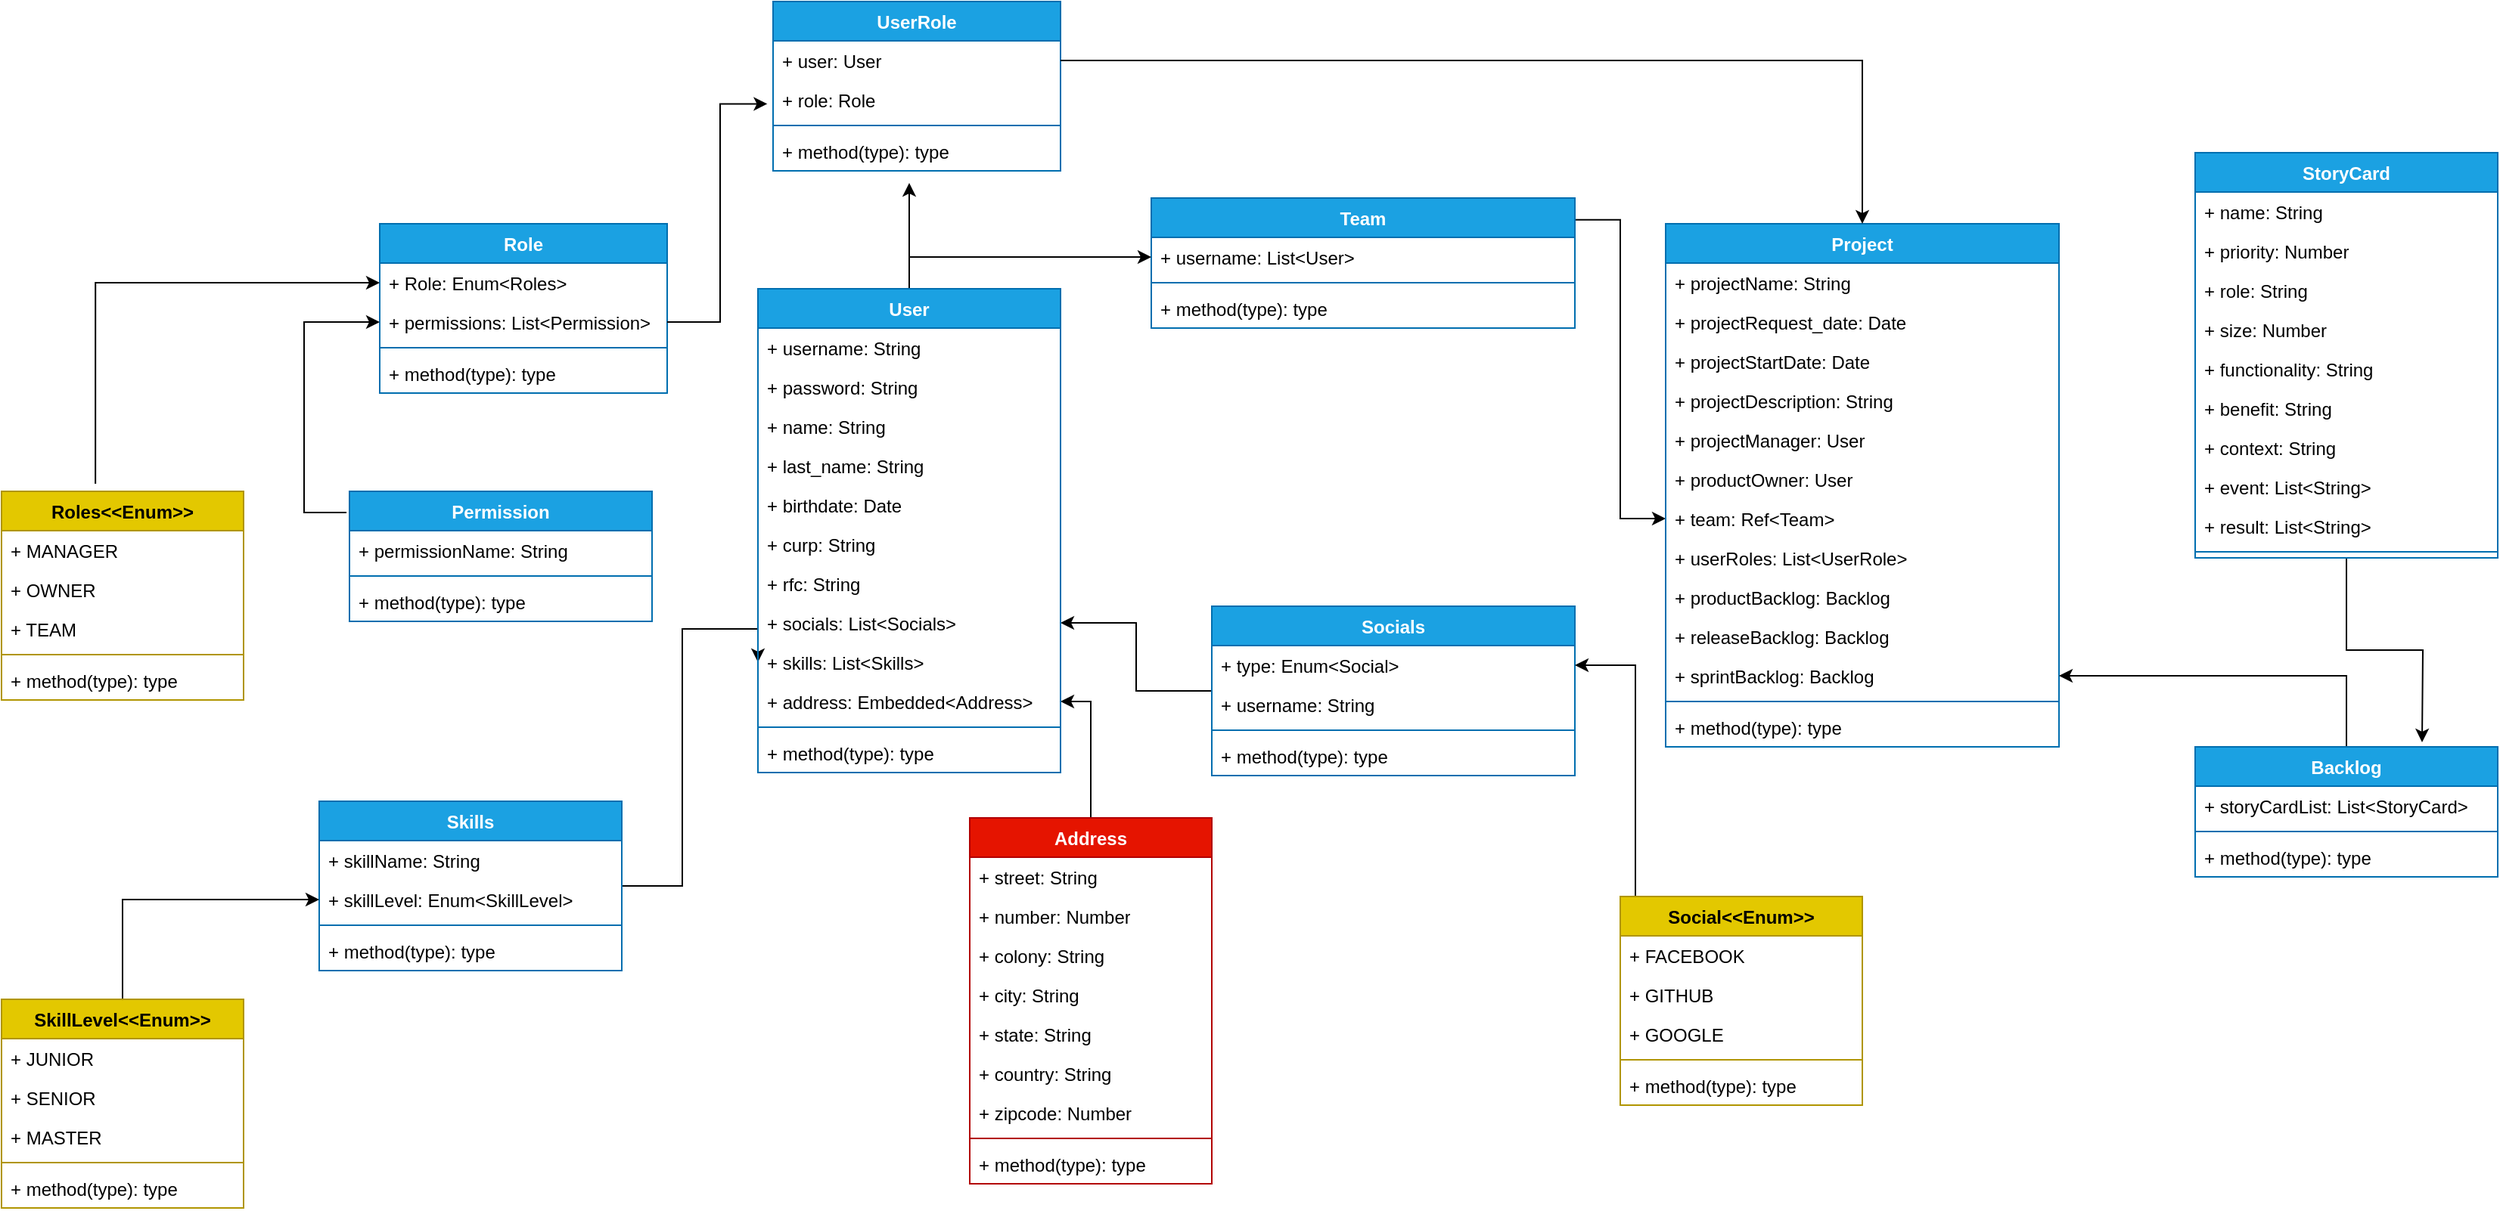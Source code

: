 <mxfile version="22.0.0" type="device">
  <diagram name="Page-1" id="PmQqjU9-OUovUZuTBvM6">
    <mxGraphModel dx="1816" dy="552" grid="1" gridSize="10" guides="1" tooltips="1" connect="1" arrows="1" fold="1" page="1" pageScale="1" pageWidth="827" pageHeight="1169" math="0" shadow="0">
      <root>
        <mxCell id="0" />
        <mxCell id="1" parent="0" />
        <mxCell id="cXKGv7iYmaRM51ZPBVvH-68" style="edgeStyle=orthogonalEdgeStyle;rounded=0;orthogonalLoop=1;jettySize=auto;html=1;entryX=0;entryY=0.5;entryDx=0;entryDy=0;exitX=0.997;exitY=0.167;exitDx=0;exitDy=0;exitPerimeter=0;" parent="1" source="jZ57I__RcUVPR1_HktJE-25" target="cXKGv7iYmaRM51ZPBVvH-8" edge="1">
          <mxGeometry relative="1" as="geometry" />
        </mxCell>
        <mxCell id="jZ57I__RcUVPR1_HktJE-25" value="Team" style="swimlane;fontStyle=1;align=center;verticalAlign=top;childLayout=stackLayout;horizontal=1;startSize=26;horizontalStack=0;resizeParent=1;resizeParentMax=0;resizeLast=0;collapsible=1;marginBottom=0;whiteSpace=wrap;html=1;fillColor=#1ba1e2;fontColor=#ffffff;strokeColor=#006EAF;" parent="1" vertex="1">
          <mxGeometry x="190" y="130" width="280" height="86" as="geometry" />
        </mxCell>
        <mxCell id="jZ57I__RcUVPR1_HktJE-46" value="+ username: List&amp;lt;User&amp;gt;" style="text;strokeColor=none;fillColor=none;align=left;verticalAlign=top;spacingLeft=4;spacingRight=4;overflow=hidden;rotatable=0;points=[[0,0.5],[1,0.5]];portConstraint=eastwest;whiteSpace=wrap;html=1;" parent="jZ57I__RcUVPR1_HktJE-25" vertex="1">
          <mxGeometry y="26" width="280" height="26" as="geometry" />
        </mxCell>
        <mxCell id="jZ57I__RcUVPR1_HktJE-28" value="" style="line;strokeWidth=1;fillColor=none;align=left;verticalAlign=middle;spacingTop=-1;spacingLeft=3;spacingRight=3;rotatable=0;labelPosition=right;points=[];portConstraint=eastwest;strokeColor=inherit;" parent="jZ57I__RcUVPR1_HktJE-25" vertex="1">
          <mxGeometry y="52" width="280" height="8" as="geometry" />
        </mxCell>
        <mxCell id="jZ57I__RcUVPR1_HktJE-29" value="+ method(type): type" style="text;strokeColor=none;fillColor=none;align=left;verticalAlign=top;spacingLeft=4;spacingRight=4;overflow=hidden;rotatable=0;points=[[0,0.5],[1,0.5]];portConstraint=eastwest;whiteSpace=wrap;html=1;" parent="jZ57I__RcUVPR1_HktJE-25" vertex="1">
          <mxGeometry y="60" width="280" height="26" as="geometry" />
        </mxCell>
        <mxCell id="l6KKfZguyHnnBIK8N-Bk-7" value="Role" style="swimlane;fontStyle=1;align=center;verticalAlign=top;childLayout=stackLayout;horizontal=1;startSize=26;horizontalStack=0;resizeParent=1;resizeParentMax=0;resizeLast=0;collapsible=1;marginBottom=0;whiteSpace=wrap;html=1;fillColor=#1ba1e2;fontColor=#ffffff;strokeColor=#006EAF;" parent="1" vertex="1">
          <mxGeometry x="-320" y="147" width="190" height="112" as="geometry" />
        </mxCell>
        <mxCell id="l6KKfZguyHnnBIK8N-Bk-8" value="+ Role: Enum&amp;lt;Roles&amp;gt;" style="text;strokeColor=none;fillColor=none;align=left;verticalAlign=top;spacingLeft=4;spacingRight=4;overflow=hidden;rotatable=0;points=[[0,0.5],[1,0.5]];portConstraint=eastwest;whiteSpace=wrap;html=1;" parent="l6KKfZguyHnnBIK8N-Bk-7" vertex="1">
          <mxGeometry y="26" width="190" height="26" as="geometry" />
        </mxCell>
        <mxCell id="l6KKfZguyHnnBIK8N-Bk-15" value="+ permissions: List&amp;lt;Permission&amp;gt;" style="text;strokeColor=none;fillColor=none;align=left;verticalAlign=top;spacingLeft=4;spacingRight=4;overflow=hidden;rotatable=0;points=[[0,0.5],[1,0.5]];portConstraint=eastwest;whiteSpace=wrap;html=1;" parent="l6KKfZguyHnnBIK8N-Bk-7" vertex="1">
          <mxGeometry y="52" width="190" height="26" as="geometry" />
        </mxCell>
        <mxCell id="l6KKfZguyHnnBIK8N-Bk-9" value="" style="line;strokeWidth=1;fillColor=none;align=left;verticalAlign=middle;spacingTop=-1;spacingLeft=3;spacingRight=3;rotatable=0;labelPosition=right;points=[];portConstraint=eastwest;strokeColor=inherit;" parent="l6KKfZguyHnnBIK8N-Bk-7" vertex="1">
          <mxGeometry y="78" width="190" height="8" as="geometry" />
        </mxCell>
        <mxCell id="l6KKfZguyHnnBIK8N-Bk-10" value="+ method(type): type" style="text;strokeColor=none;fillColor=none;align=left;verticalAlign=top;spacingLeft=4;spacingRight=4;overflow=hidden;rotatable=0;points=[[0,0.5],[1,0.5]];portConstraint=eastwest;whiteSpace=wrap;html=1;" parent="l6KKfZguyHnnBIK8N-Bk-7" vertex="1">
          <mxGeometry y="86" width="190" height="26" as="geometry" />
        </mxCell>
        <mxCell id="cXKGv7iYmaRM51ZPBVvH-59" style="edgeStyle=orthogonalEdgeStyle;rounded=0;orthogonalLoop=1;jettySize=auto;html=1;exitX=-0.01;exitY=0.163;exitDx=0;exitDy=0;exitPerimeter=0;" parent="1" source="l6KKfZguyHnnBIK8N-Bk-11" target="l6KKfZguyHnnBIK8N-Bk-15" edge="1">
          <mxGeometry relative="1" as="geometry">
            <Array as="points">
              <mxPoint x="-370" y="338" />
              <mxPoint x="-370" y="212" />
            </Array>
          </mxGeometry>
        </mxCell>
        <mxCell id="l6KKfZguyHnnBIK8N-Bk-11" value="Permission" style="swimlane;fontStyle=1;align=center;verticalAlign=top;childLayout=stackLayout;horizontal=1;startSize=26;horizontalStack=0;resizeParent=1;resizeParentMax=0;resizeLast=0;collapsible=1;marginBottom=0;whiteSpace=wrap;html=1;fillColor=#1ba1e2;fontColor=#ffffff;strokeColor=#006EAF;" parent="1" vertex="1">
          <mxGeometry x="-340" y="324" width="200" height="86" as="geometry" />
        </mxCell>
        <mxCell id="l6KKfZguyHnnBIK8N-Bk-12" value="+ permissionName: String" style="text;strokeColor=none;fillColor=none;align=left;verticalAlign=top;spacingLeft=4;spacingRight=4;overflow=hidden;rotatable=0;points=[[0,0.5],[1,0.5]];portConstraint=eastwest;whiteSpace=wrap;html=1;" parent="l6KKfZguyHnnBIK8N-Bk-11" vertex="1">
          <mxGeometry y="26" width="200" height="26" as="geometry" />
        </mxCell>
        <mxCell id="l6KKfZguyHnnBIK8N-Bk-13" value="" style="line;strokeWidth=1;fillColor=none;align=left;verticalAlign=middle;spacingTop=-1;spacingLeft=3;spacingRight=3;rotatable=0;labelPosition=right;points=[];portConstraint=eastwest;strokeColor=inherit;" parent="l6KKfZguyHnnBIK8N-Bk-11" vertex="1">
          <mxGeometry y="52" width="200" height="8" as="geometry" />
        </mxCell>
        <mxCell id="l6KKfZguyHnnBIK8N-Bk-14" value="+ method(type): type" style="text;strokeColor=none;fillColor=none;align=left;verticalAlign=top;spacingLeft=4;spacingRight=4;overflow=hidden;rotatable=0;points=[[0,0.5],[1,0.5]];portConstraint=eastwest;whiteSpace=wrap;html=1;" parent="l6KKfZguyHnnBIK8N-Bk-11" vertex="1">
          <mxGeometry y="60" width="200" height="26" as="geometry" />
        </mxCell>
        <mxCell id="cXKGv7iYmaRM51ZPBVvH-69" style="edgeStyle=orthogonalEdgeStyle;rounded=0;orthogonalLoop=1;jettySize=auto;html=1;entryX=1;entryY=0.5;entryDx=0;entryDy=0;" parent="1" source="l6KKfZguyHnnBIK8N-Bk-16" target="cXKGv7iYmaRM51ZPBVvH-49" edge="1">
          <mxGeometry relative="1" as="geometry" />
        </mxCell>
        <mxCell id="l6KKfZguyHnnBIK8N-Bk-16" value="Socials" style="swimlane;fontStyle=1;align=center;verticalAlign=top;childLayout=stackLayout;horizontal=1;startSize=26;horizontalStack=0;resizeParent=1;resizeParentMax=0;resizeLast=0;collapsible=1;marginBottom=0;whiteSpace=wrap;html=1;fillColor=#1ba1e2;fontColor=#ffffff;strokeColor=#006EAF;" parent="1" vertex="1">
          <mxGeometry x="230" y="400" width="240" height="112" as="geometry" />
        </mxCell>
        <mxCell id="l6KKfZguyHnnBIK8N-Bk-17" value="+ type: Enum&amp;lt;Social&amp;gt;" style="text;strokeColor=none;fillColor=none;align=left;verticalAlign=top;spacingLeft=4;spacingRight=4;overflow=hidden;rotatable=0;points=[[0,0.5],[1,0.5]];portConstraint=eastwest;whiteSpace=wrap;html=1;" parent="l6KKfZguyHnnBIK8N-Bk-16" vertex="1">
          <mxGeometry y="26" width="240" height="26" as="geometry" />
        </mxCell>
        <mxCell id="l6KKfZguyHnnBIK8N-Bk-20" value="+ username: String" style="text;strokeColor=none;fillColor=none;align=left;verticalAlign=top;spacingLeft=4;spacingRight=4;overflow=hidden;rotatable=0;points=[[0,0.5],[1,0.5]];portConstraint=eastwest;whiteSpace=wrap;html=1;" parent="l6KKfZguyHnnBIK8N-Bk-16" vertex="1">
          <mxGeometry y="52" width="240" height="26" as="geometry" />
        </mxCell>
        <mxCell id="l6KKfZguyHnnBIK8N-Bk-18" value="" style="line;strokeWidth=1;fillColor=none;align=left;verticalAlign=middle;spacingTop=-1;spacingLeft=3;spacingRight=3;rotatable=0;labelPosition=right;points=[];portConstraint=eastwest;strokeColor=inherit;" parent="l6KKfZguyHnnBIK8N-Bk-16" vertex="1">
          <mxGeometry y="78" width="240" height="8" as="geometry" />
        </mxCell>
        <mxCell id="l6KKfZguyHnnBIK8N-Bk-19" value="+ method(type): type" style="text;strokeColor=none;fillColor=none;align=left;verticalAlign=top;spacingLeft=4;spacingRight=4;overflow=hidden;rotatable=0;points=[[0,0.5],[1,0.5]];portConstraint=eastwest;whiteSpace=wrap;html=1;" parent="l6KKfZguyHnnBIK8N-Bk-16" vertex="1">
          <mxGeometry y="86" width="240" height="26" as="geometry" />
        </mxCell>
        <mxCell id="cXKGv7iYmaRM51ZPBVvH-58" style="edgeStyle=orthogonalEdgeStyle;rounded=0;orthogonalLoop=1;jettySize=auto;html=1;" parent="1" source="l6KKfZguyHnnBIK8N-Bk-21" target="cXKGv7iYmaRM51ZPBVvH-57" edge="1">
          <mxGeometry relative="1" as="geometry" />
        </mxCell>
        <mxCell id="l6KKfZguyHnnBIK8N-Bk-21" value="Address" style="swimlane;fontStyle=1;align=center;verticalAlign=top;childLayout=stackLayout;horizontal=1;startSize=26;horizontalStack=0;resizeParent=1;resizeParentMax=0;resizeLast=0;collapsible=1;marginBottom=0;whiteSpace=wrap;html=1;fillColor=#e51400;fontColor=#ffffff;strokeColor=#B20000;" parent="1" vertex="1">
          <mxGeometry x="70" y="540" width="160" height="242" as="geometry" />
        </mxCell>
        <mxCell id="l6KKfZguyHnnBIK8N-Bk-26" value="+ street: String" style="text;strokeColor=none;fillColor=none;align=left;verticalAlign=top;spacingLeft=4;spacingRight=4;overflow=hidden;rotatable=0;points=[[0,0.5],[1,0.5]];portConstraint=eastwest;whiteSpace=wrap;html=1;" parent="l6KKfZguyHnnBIK8N-Bk-21" vertex="1">
          <mxGeometry y="26" width="160" height="26" as="geometry" />
        </mxCell>
        <mxCell id="l6KKfZguyHnnBIK8N-Bk-22" value="+ number: Number" style="text;strokeColor=none;fillColor=none;align=left;verticalAlign=top;spacingLeft=4;spacingRight=4;overflow=hidden;rotatable=0;points=[[0,0.5],[1,0.5]];portConstraint=eastwest;whiteSpace=wrap;html=1;" parent="l6KKfZguyHnnBIK8N-Bk-21" vertex="1">
          <mxGeometry y="52" width="160" height="26" as="geometry" />
        </mxCell>
        <mxCell id="l6KKfZguyHnnBIK8N-Bk-27" value="+ colony: String" style="text;strokeColor=none;fillColor=none;align=left;verticalAlign=top;spacingLeft=4;spacingRight=4;overflow=hidden;rotatable=0;points=[[0,0.5],[1,0.5]];portConstraint=eastwest;whiteSpace=wrap;html=1;" parent="l6KKfZguyHnnBIK8N-Bk-21" vertex="1">
          <mxGeometry y="78" width="160" height="26" as="geometry" />
        </mxCell>
        <mxCell id="l6KKfZguyHnnBIK8N-Bk-28" value="+ city: String" style="text;strokeColor=none;fillColor=none;align=left;verticalAlign=top;spacingLeft=4;spacingRight=4;overflow=hidden;rotatable=0;points=[[0,0.5],[1,0.5]];portConstraint=eastwest;whiteSpace=wrap;html=1;" parent="l6KKfZguyHnnBIK8N-Bk-21" vertex="1">
          <mxGeometry y="104" width="160" height="26" as="geometry" />
        </mxCell>
        <mxCell id="l6KKfZguyHnnBIK8N-Bk-29" value="+ state: String" style="text;strokeColor=none;fillColor=none;align=left;verticalAlign=top;spacingLeft=4;spacingRight=4;overflow=hidden;rotatable=0;points=[[0,0.5],[1,0.5]];portConstraint=eastwest;whiteSpace=wrap;html=1;" parent="l6KKfZguyHnnBIK8N-Bk-21" vertex="1">
          <mxGeometry y="130" width="160" height="26" as="geometry" />
        </mxCell>
        <mxCell id="l6KKfZguyHnnBIK8N-Bk-30" value="+ country: String" style="text;strokeColor=none;fillColor=none;align=left;verticalAlign=top;spacingLeft=4;spacingRight=4;overflow=hidden;rotatable=0;points=[[0,0.5],[1,0.5]];portConstraint=eastwest;whiteSpace=wrap;html=1;" parent="l6KKfZguyHnnBIK8N-Bk-21" vertex="1">
          <mxGeometry y="156" width="160" height="26" as="geometry" />
        </mxCell>
        <mxCell id="cXKGv7iYmaRM51ZPBVvH-56" value="+ zipcode: Number" style="text;strokeColor=none;fillColor=none;align=left;verticalAlign=top;spacingLeft=4;spacingRight=4;overflow=hidden;rotatable=0;points=[[0,0.5],[1,0.5]];portConstraint=eastwest;whiteSpace=wrap;html=1;" parent="l6KKfZguyHnnBIK8N-Bk-21" vertex="1">
          <mxGeometry y="182" width="160" height="26" as="geometry" />
        </mxCell>
        <mxCell id="l6KKfZguyHnnBIK8N-Bk-23" value="" style="line;strokeWidth=1;fillColor=none;align=left;verticalAlign=middle;spacingTop=-1;spacingLeft=3;spacingRight=3;rotatable=0;labelPosition=right;points=[];portConstraint=eastwest;strokeColor=inherit;" parent="l6KKfZguyHnnBIK8N-Bk-21" vertex="1">
          <mxGeometry y="208" width="160" height="8" as="geometry" />
        </mxCell>
        <mxCell id="l6KKfZguyHnnBIK8N-Bk-24" value="+ method(type): type" style="text;strokeColor=none;fillColor=none;align=left;verticalAlign=top;spacingLeft=4;spacingRight=4;overflow=hidden;rotatable=0;points=[[0,0.5],[1,0.5]];portConstraint=eastwest;whiteSpace=wrap;html=1;" parent="l6KKfZguyHnnBIK8N-Bk-21" vertex="1">
          <mxGeometry y="216" width="160" height="26" as="geometry" />
        </mxCell>
        <mxCell id="cXKGv7iYmaRM51ZPBVvH-1" value="Project" style="swimlane;fontStyle=1;align=center;verticalAlign=top;childLayout=stackLayout;horizontal=1;startSize=26;horizontalStack=0;resizeParent=1;resizeParentMax=0;resizeLast=0;collapsible=1;marginBottom=0;whiteSpace=wrap;html=1;fillColor=#1ba1e2;fontColor=#ffffff;strokeColor=#006EAF;" parent="1" vertex="1">
          <mxGeometry x="530" y="147" width="260" height="346" as="geometry" />
        </mxCell>
        <mxCell id="cXKGv7iYmaRM51ZPBVvH-2" value="+ projectName: String" style="text;strokeColor=none;fillColor=none;align=left;verticalAlign=top;spacingLeft=4;spacingRight=4;overflow=hidden;rotatable=0;points=[[0,0.5],[1,0.5]];portConstraint=eastwest;whiteSpace=wrap;html=1;" parent="cXKGv7iYmaRM51ZPBVvH-1" vertex="1">
          <mxGeometry y="26" width="260" height="26" as="geometry" />
        </mxCell>
        <mxCell id="cXKGv7iYmaRM51ZPBVvH-3" value="+ projectRequest_date: Date" style="text;strokeColor=none;fillColor=none;align=left;verticalAlign=top;spacingLeft=4;spacingRight=4;overflow=hidden;rotatable=0;points=[[0,0.5],[1,0.5]];portConstraint=eastwest;whiteSpace=wrap;html=1;" parent="cXKGv7iYmaRM51ZPBVvH-1" vertex="1">
          <mxGeometry y="52" width="260" height="26" as="geometry" />
        </mxCell>
        <mxCell id="cXKGv7iYmaRM51ZPBVvH-4" value="+ projectStartDate: Date" style="text;strokeColor=none;fillColor=none;align=left;verticalAlign=top;spacingLeft=4;spacingRight=4;overflow=hidden;rotatable=0;points=[[0,0.5],[1,0.5]];portConstraint=eastwest;whiteSpace=wrap;html=1;" parent="cXKGv7iYmaRM51ZPBVvH-1" vertex="1">
          <mxGeometry y="78" width="260" height="26" as="geometry" />
        </mxCell>
        <mxCell id="cXKGv7iYmaRM51ZPBVvH-5" value="+ projectDescription: String" style="text;strokeColor=none;fillColor=none;align=left;verticalAlign=top;spacingLeft=4;spacingRight=4;overflow=hidden;rotatable=0;points=[[0,0.5],[1,0.5]];portConstraint=eastwest;whiteSpace=wrap;html=1;" parent="cXKGv7iYmaRM51ZPBVvH-1" vertex="1">
          <mxGeometry y="104" width="260" height="26" as="geometry" />
        </mxCell>
        <mxCell id="cXKGv7iYmaRM51ZPBVvH-6" value="+ projectManager: User" style="text;strokeColor=none;fillColor=none;align=left;verticalAlign=top;spacingLeft=4;spacingRight=4;overflow=hidden;rotatable=0;points=[[0,0.5],[1,0.5]];portConstraint=eastwest;whiteSpace=wrap;html=1;" parent="cXKGv7iYmaRM51ZPBVvH-1" vertex="1">
          <mxGeometry y="130" width="260" height="26" as="geometry" />
        </mxCell>
        <mxCell id="cXKGv7iYmaRM51ZPBVvH-7" value="+ productOwner: User" style="text;strokeColor=none;fillColor=none;align=left;verticalAlign=top;spacingLeft=4;spacingRight=4;overflow=hidden;rotatable=0;points=[[0,0.5],[1,0.5]];portConstraint=eastwest;whiteSpace=wrap;html=1;" parent="cXKGv7iYmaRM51ZPBVvH-1" vertex="1">
          <mxGeometry y="156" width="260" height="26" as="geometry" />
        </mxCell>
        <mxCell id="cXKGv7iYmaRM51ZPBVvH-8" value="+ team: Ref&amp;lt;Team&amp;gt;" style="text;strokeColor=none;fillColor=none;align=left;verticalAlign=top;spacingLeft=4;spacingRight=4;overflow=hidden;rotatable=0;points=[[0,0.5],[1,0.5]];portConstraint=eastwest;whiteSpace=wrap;html=1;" parent="cXKGv7iYmaRM51ZPBVvH-1" vertex="1">
          <mxGeometry y="182" width="260" height="26" as="geometry" />
        </mxCell>
        <mxCell id="YcUBZkF5HHpNo9dTiSBn-10" value="+ userRoles: List&amp;lt;UserRole&amp;gt;" style="text;strokeColor=none;fillColor=none;align=left;verticalAlign=top;spacingLeft=4;spacingRight=4;overflow=hidden;rotatable=0;points=[[0,0.5],[1,0.5]];portConstraint=eastwest;whiteSpace=wrap;html=1;" vertex="1" parent="cXKGv7iYmaRM51ZPBVvH-1">
          <mxGeometry y="208" width="260" height="26" as="geometry" />
        </mxCell>
        <mxCell id="YcUBZkF5HHpNo9dTiSBn-19" value="+ productBacklog: Backlog" style="text;strokeColor=none;fillColor=none;align=left;verticalAlign=top;spacingLeft=4;spacingRight=4;overflow=hidden;rotatable=0;points=[[0,0.5],[1,0.5]];portConstraint=eastwest;whiteSpace=wrap;html=1;" vertex="1" parent="cXKGv7iYmaRM51ZPBVvH-1">
          <mxGeometry y="234" width="260" height="26" as="geometry" />
        </mxCell>
        <mxCell id="YcUBZkF5HHpNo9dTiSBn-20" value="+ releaseBacklog: Backlog" style="text;strokeColor=none;fillColor=none;align=left;verticalAlign=top;spacingLeft=4;spacingRight=4;overflow=hidden;rotatable=0;points=[[0,0.5],[1,0.5]];portConstraint=eastwest;whiteSpace=wrap;html=1;" vertex="1" parent="cXKGv7iYmaRM51ZPBVvH-1">
          <mxGeometry y="260" width="260" height="26" as="geometry" />
        </mxCell>
        <mxCell id="YcUBZkF5HHpNo9dTiSBn-21" value="+ sprintBacklog: Backlog" style="text;strokeColor=none;fillColor=none;align=left;verticalAlign=top;spacingLeft=4;spacingRight=4;overflow=hidden;rotatable=0;points=[[0,0.5],[1,0.5]];portConstraint=eastwest;whiteSpace=wrap;html=1;" vertex="1" parent="cXKGv7iYmaRM51ZPBVvH-1">
          <mxGeometry y="286" width="260" height="26" as="geometry" />
        </mxCell>
        <mxCell id="cXKGv7iYmaRM51ZPBVvH-9" value="" style="line;strokeWidth=1;fillColor=none;align=left;verticalAlign=middle;spacingTop=-1;spacingLeft=3;spacingRight=3;rotatable=0;labelPosition=right;points=[];portConstraint=eastwest;strokeColor=inherit;" parent="cXKGv7iYmaRM51ZPBVvH-1" vertex="1">
          <mxGeometry y="312" width="260" height="8" as="geometry" />
        </mxCell>
        <mxCell id="cXKGv7iYmaRM51ZPBVvH-10" value="+ method(type): type" style="text;strokeColor=none;fillColor=none;align=left;verticalAlign=top;spacingLeft=4;spacingRight=4;overflow=hidden;rotatable=0;points=[[0,0.5],[1,0.5]];portConstraint=eastwest;whiteSpace=wrap;html=1;" parent="cXKGv7iYmaRM51ZPBVvH-1" vertex="1">
          <mxGeometry y="320" width="260" height="26" as="geometry" />
        </mxCell>
        <mxCell id="cXKGv7iYmaRM51ZPBVvH-53" style="edgeStyle=orthogonalEdgeStyle;rounded=0;orthogonalLoop=1;jettySize=auto;html=1;entryX=0;entryY=0.5;entryDx=0;entryDy=0;" parent="1" source="cXKGv7iYmaRM51ZPBVvH-24" target="cXKGv7iYmaRM51ZPBVvH-51" edge="1">
          <mxGeometry relative="1" as="geometry">
            <Array as="points">
              <mxPoint x="-120" y="585" />
              <mxPoint x="-120" y="415" />
            </Array>
          </mxGeometry>
        </mxCell>
        <mxCell id="cXKGv7iYmaRM51ZPBVvH-24" value="Skills" style="swimlane;fontStyle=1;align=center;verticalAlign=top;childLayout=stackLayout;horizontal=1;startSize=26;horizontalStack=0;resizeParent=1;resizeParentMax=0;resizeLast=0;collapsible=1;marginBottom=0;whiteSpace=wrap;html=1;fillColor=#1ba1e2;fontColor=#ffffff;strokeColor=#006EAF;" parent="1" vertex="1">
          <mxGeometry x="-360" y="529" width="200" height="112" as="geometry" />
        </mxCell>
        <mxCell id="cXKGv7iYmaRM51ZPBVvH-25" value="+ skillName: String" style="text;strokeColor=none;fillColor=none;align=left;verticalAlign=top;spacingLeft=4;spacingRight=4;overflow=hidden;rotatable=0;points=[[0,0.5],[1,0.5]];portConstraint=eastwest;whiteSpace=wrap;html=1;" parent="cXKGv7iYmaRM51ZPBVvH-24" vertex="1">
          <mxGeometry y="26" width="200" height="26" as="geometry" />
        </mxCell>
        <mxCell id="cXKGv7iYmaRM51ZPBVvH-26" value="+ skillLevel: Enum&amp;lt;SkillLevel&amp;gt;" style="text;strokeColor=none;fillColor=none;align=left;verticalAlign=top;spacingLeft=4;spacingRight=4;overflow=hidden;rotatable=0;points=[[0,0.5],[1,0.5]];portConstraint=eastwest;whiteSpace=wrap;html=1;" parent="cXKGv7iYmaRM51ZPBVvH-24" vertex="1">
          <mxGeometry y="52" width="200" height="26" as="geometry" />
        </mxCell>
        <mxCell id="cXKGv7iYmaRM51ZPBVvH-27" value="" style="line;strokeWidth=1;fillColor=none;align=left;verticalAlign=middle;spacingTop=-1;spacingLeft=3;spacingRight=3;rotatable=0;labelPosition=right;points=[];portConstraint=eastwest;strokeColor=inherit;" parent="cXKGv7iYmaRM51ZPBVvH-24" vertex="1">
          <mxGeometry y="78" width="200" height="8" as="geometry" />
        </mxCell>
        <mxCell id="cXKGv7iYmaRM51ZPBVvH-28" value="+ method(type): type" style="text;strokeColor=none;fillColor=none;align=left;verticalAlign=top;spacingLeft=4;spacingRight=4;overflow=hidden;rotatable=0;points=[[0,0.5],[1,0.5]];portConstraint=eastwest;whiteSpace=wrap;html=1;" parent="cXKGv7iYmaRM51ZPBVvH-24" vertex="1">
          <mxGeometry y="86" width="200" height="26" as="geometry" />
        </mxCell>
        <mxCell id="cXKGv7iYmaRM51ZPBVvH-52" style="edgeStyle=orthogonalEdgeStyle;rounded=0;orthogonalLoop=1;jettySize=auto;html=1;entryX=0;entryY=0.5;entryDx=0;entryDy=0;" parent="1" source="cXKGv7iYmaRM51ZPBVvH-29" target="cXKGv7iYmaRM51ZPBVvH-26" edge="1">
          <mxGeometry relative="1" as="geometry" />
        </mxCell>
        <mxCell id="cXKGv7iYmaRM51ZPBVvH-29" value="SkillLevel&amp;lt;&amp;lt;Enum&amp;gt;&amp;gt;" style="swimlane;fontStyle=1;align=center;verticalAlign=top;childLayout=stackLayout;horizontal=1;startSize=26;horizontalStack=0;resizeParent=1;resizeParentMax=0;resizeLast=0;collapsible=1;marginBottom=0;whiteSpace=wrap;html=1;fillColor=#e3c800;strokeColor=#B09500;fontColor=#000000;" parent="1" vertex="1">
          <mxGeometry x="-570" y="660" width="160" height="138" as="geometry" />
        </mxCell>
        <mxCell id="cXKGv7iYmaRM51ZPBVvH-30" value="+ JUNIOR" style="text;strokeColor=none;fillColor=none;align=left;verticalAlign=top;spacingLeft=4;spacingRight=4;overflow=hidden;rotatable=0;points=[[0,0.5],[1,0.5]];portConstraint=eastwest;whiteSpace=wrap;html=1;" parent="cXKGv7iYmaRM51ZPBVvH-29" vertex="1">
          <mxGeometry y="26" width="160" height="26" as="geometry" />
        </mxCell>
        <mxCell id="cXKGv7iYmaRM51ZPBVvH-31" value="+ SENIOR" style="text;strokeColor=none;fillColor=none;align=left;verticalAlign=top;spacingLeft=4;spacingRight=4;overflow=hidden;rotatable=0;points=[[0,0.5],[1,0.5]];portConstraint=eastwest;whiteSpace=wrap;html=1;" parent="cXKGv7iYmaRM51ZPBVvH-29" vertex="1">
          <mxGeometry y="52" width="160" height="26" as="geometry" />
        </mxCell>
        <mxCell id="cXKGv7iYmaRM51ZPBVvH-32" value="+ MASTER" style="text;strokeColor=none;fillColor=none;align=left;verticalAlign=top;spacingLeft=4;spacingRight=4;overflow=hidden;rotatable=0;points=[[0,0.5],[1,0.5]];portConstraint=eastwest;whiteSpace=wrap;html=1;" parent="cXKGv7iYmaRM51ZPBVvH-29" vertex="1">
          <mxGeometry y="78" width="160" height="26" as="geometry" />
        </mxCell>
        <mxCell id="cXKGv7iYmaRM51ZPBVvH-33" value="" style="line;strokeWidth=1;fillColor=none;align=left;verticalAlign=middle;spacingTop=-1;spacingLeft=3;spacingRight=3;rotatable=0;labelPosition=right;points=[];portConstraint=eastwest;strokeColor=inherit;" parent="cXKGv7iYmaRM51ZPBVvH-29" vertex="1">
          <mxGeometry y="104" width="160" height="8" as="geometry" />
        </mxCell>
        <mxCell id="cXKGv7iYmaRM51ZPBVvH-34" value="+ method(type): type" style="text;strokeColor=none;fillColor=none;align=left;verticalAlign=top;spacingLeft=4;spacingRight=4;overflow=hidden;rotatable=0;points=[[0,0.5],[1,0.5]];portConstraint=eastwest;whiteSpace=wrap;html=1;" parent="cXKGv7iYmaRM51ZPBVvH-29" vertex="1">
          <mxGeometry y="112" width="160" height="26" as="geometry" />
        </mxCell>
        <mxCell id="cXKGv7iYmaRM51ZPBVvH-67" style="edgeStyle=orthogonalEdgeStyle;rounded=0;orthogonalLoop=1;jettySize=auto;html=1;entryX=0;entryY=0.5;entryDx=0;entryDy=0;" parent="1" source="cXKGv7iYmaRM51ZPBVvH-35" target="jZ57I__RcUVPR1_HktJE-46" edge="1">
          <mxGeometry relative="1" as="geometry" />
        </mxCell>
        <mxCell id="YcUBZkF5HHpNo9dTiSBn-12" style="edgeStyle=orthogonalEdgeStyle;rounded=0;orthogonalLoop=1;jettySize=auto;html=1;" edge="1" parent="1" source="cXKGv7iYmaRM51ZPBVvH-35">
          <mxGeometry relative="1" as="geometry">
            <mxPoint x="30" y="120" as="targetPoint" />
          </mxGeometry>
        </mxCell>
        <mxCell id="cXKGv7iYmaRM51ZPBVvH-35" value="User" style="swimlane;fontStyle=1;align=center;verticalAlign=top;childLayout=stackLayout;horizontal=1;startSize=26;horizontalStack=0;resizeParent=1;resizeParentMax=0;resizeLast=0;collapsible=1;marginBottom=0;whiteSpace=wrap;html=1;fillColor=#1ba1e2;fontColor=#ffffff;strokeColor=#006EAF;" parent="1" vertex="1">
          <mxGeometry x="-70" y="190" width="200" height="320" as="geometry" />
        </mxCell>
        <mxCell id="cXKGv7iYmaRM51ZPBVvH-36" value="+ username: String" style="text;strokeColor=none;fillColor=none;align=left;verticalAlign=top;spacingLeft=4;spacingRight=4;overflow=hidden;rotatable=0;points=[[0,0.5],[1,0.5]];portConstraint=eastwest;whiteSpace=wrap;html=1;" parent="cXKGv7iYmaRM51ZPBVvH-35" vertex="1">
          <mxGeometry y="26" width="200" height="26" as="geometry" />
        </mxCell>
        <mxCell id="cXKGv7iYmaRM51ZPBVvH-37" value="+ password: String" style="text;strokeColor=none;fillColor=none;align=left;verticalAlign=top;spacingLeft=4;spacingRight=4;overflow=hidden;rotatable=0;points=[[0,0.5],[1,0.5]];portConstraint=eastwest;whiteSpace=wrap;html=1;" parent="cXKGv7iYmaRM51ZPBVvH-35" vertex="1">
          <mxGeometry y="52" width="200" height="26" as="geometry" />
        </mxCell>
        <mxCell id="cXKGv7iYmaRM51ZPBVvH-38" value="+ name: String" style="text;strokeColor=none;fillColor=none;align=left;verticalAlign=top;spacingLeft=4;spacingRight=4;overflow=hidden;rotatable=0;points=[[0,0.5],[1,0.5]];portConstraint=eastwest;whiteSpace=wrap;html=1;" parent="cXKGv7iYmaRM51ZPBVvH-35" vertex="1">
          <mxGeometry y="78" width="200" height="26" as="geometry" />
        </mxCell>
        <mxCell id="YcUBZkF5HHpNo9dTiSBn-2" value="+ last_name: String" style="text;strokeColor=none;fillColor=none;align=left;verticalAlign=top;spacingLeft=4;spacingRight=4;overflow=hidden;rotatable=0;points=[[0,0.5],[1,0.5]];portConstraint=eastwest;whiteSpace=wrap;html=1;" vertex="1" parent="cXKGv7iYmaRM51ZPBVvH-35">
          <mxGeometry y="104" width="200" height="26" as="geometry" />
        </mxCell>
        <mxCell id="cXKGv7iYmaRM51ZPBVvH-48" value="+ birthdate: Date" style="text;strokeColor=none;fillColor=none;align=left;verticalAlign=top;spacingLeft=4;spacingRight=4;overflow=hidden;rotatable=0;points=[[0,0.5],[1,0.5]];portConstraint=eastwest;whiteSpace=wrap;html=1;" parent="cXKGv7iYmaRM51ZPBVvH-35" vertex="1">
          <mxGeometry y="130" width="200" height="26" as="geometry" />
        </mxCell>
        <mxCell id="YcUBZkF5HHpNo9dTiSBn-3" value="+ curp: String" style="text;strokeColor=none;fillColor=none;align=left;verticalAlign=top;spacingLeft=4;spacingRight=4;overflow=hidden;rotatable=0;points=[[0,0.5],[1,0.5]];portConstraint=eastwest;whiteSpace=wrap;html=1;" vertex="1" parent="cXKGv7iYmaRM51ZPBVvH-35">
          <mxGeometry y="156" width="200" height="26" as="geometry" />
        </mxCell>
        <mxCell id="YcUBZkF5HHpNo9dTiSBn-4" value="+ rfc: String" style="text;strokeColor=none;fillColor=none;align=left;verticalAlign=top;spacingLeft=4;spacingRight=4;overflow=hidden;rotatable=0;points=[[0,0.5],[1,0.5]];portConstraint=eastwest;whiteSpace=wrap;html=1;" vertex="1" parent="cXKGv7iYmaRM51ZPBVvH-35">
          <mxGeometry y="182" width="200" height="26" as="geometry" />
        </mxCell>
        <mxCell id="cXKGv7iYmaRM51ZPBVvH-49" value="+ socials: List&amp;lt;Socials&amp;gt;" style="text;strokeColor=none;fillColor=none;align=left;verticalAlign=top;spacingLeft=4;spacingRight=4;overflow=hidden;rotatable=0;points=[[0,0.5],[1,0.5]];portConstraint=eastwest;whiteSpace=wrap;html=1;" parent="cXKGv7iYmaRM51ZPBVvH-35" vertex="1">
          <mxGeometry y="208" width="200" height="26" as="geometry" />
        </mxCell>
        <mxCell id="cXKGv7iYmaRM51ZPBVvH-51" value="+ skills: List&amp;lt;Skills&amp;gt;" style="text;strokeColor=none;fillColor=none;align=left;verticalAlign=top;spacingLeft=4;spacingRight=4;overflow=hidden;rotatable=0;points=[[0,0.5],[1,0.5]];portConstraint=eastwest;whiteSpace=wrap;html=1;" parent="cXKGv7iYmaRM51ZPBVvH-35" vertex="1">
          <mxGeometry y="234" width="200" height="26" as="geometry" />
        </mxCell>
        <mxCell id="cXKGv7iYmaRM51ZPBVvH-57" value="+ address: Embedded&amp;lt;Address&amp;gt;" style="text;strokeColor=none;fillColor=none;align=left;verticalAlign=top;spacingLeft=4;spacingRight=4;overflow=hidden;rotatable=0;points=[[0,0.5],[1,0.5]];portConstraint=eastwest;whiteSpace=wrap;html=1;" parent="cXKGv7iYmaRM51ZPBVvH-35" vertex="1">
          <mxGeometry y="260" width="200" height="26" as="geometry" />
        </mxCell>
        <mxCell id="cXKGv7iYmaRM51ZPBVvH-39" value="" style="line;strokeWidth=1;fillColor=none;align=left;verticalAlign=middle;spacingTop=-1;spacingLeft=3;spacingRight=3;rotatable=0;labelPosition=right;points=[];portConstraint=eastwest;strokeColor=inherit;" parent="cXKGv7iYmaRM51ZPBVvH-35" vertex="1">
          <mxGeometry y="286" width="200" height="8" as="geometry" />
        </mxCell>
        <mxCell id="cXKGv7iYmaRM51ZPBVvH-40" value="+ method(type): type" style="text;strokeColor=none;fillColor=none;align=left;verticalAlign=top;spacingLeft=4;spacingRight=4;overflow=hidden;rotatable=0;points=[[0,0.5],[1,0.5]];portConstraint=eastwest;whiteSpace=wrap;html=1;" parent="cXKGv7iYmaRM51ZPBVvH-35" vertex="1">
          <mxGeometry y="294" width="200" height="26" as="geometry" />
        </mxCell>
        <mxCell id="cXKGv7iYmaRM51ZPBVvH-54" style="edgeStyle=orthogonalEdgeStyle;rounded=0;orthogonalLoop=1;jettySize=auto;html=1;exitX=0.388;exitY=-0.036;exitDx=0;exitDy=0;entryX=0;entryY=0.5;entryDx=0;entryDy=0;exitPerimeter=0;" parent="1" source="cXKGv7iYmaRM51ZPBVvH-41" target="l6KKfZguyHnnBIK8N-Bk-8" edge="1">
          <mxGeometry relative="1" as="geometry">
            <Array as="points">
              <mxPoint x="-508" y="186" />
            </Array>
          </mxGeometry>
        </mxCell>
        <mxCell id="cXKGv7iYmaRM51ZPBVvH-41" value="Roles&amp;lt;&amp;lt;Enum&amp;gt;&amp;gt;" style="swimlane;fontStyle=1;align=center;verticalAlign=top;childLayout=stackLayout;horizontal=1;startSize=26;horizontalStack=0;resizeParent=1;resizeParentMax=0;resizeLast=0;collapsible=1;marginBottom=0;whiteSpace=wrap;html=1;fillColor=#e3c800;strokeColor=#B09500;fontColor=#000000;" parent="1" vertex="1">
          <mxGeometry x="-570" y="324" width="160" height="138" as="geometry" />
        </mxCell>
        <mxCell id="cXKGv7iYmaRM51ZPBVvH-42" value="+ MANAGER" style="text;strokeColor=none;fillColor=none;align=left;verticalAlign=top;spacingLeft=4;spacingRight=4;overflow=hidden;rotatable=0;points=[[0,0.5],[1,0.5]];portConstraint=eastwest;whiteSpace=wrap;html=1;" parent="cXKGv7iYmaRM51ZPBVvH-41" vertex="1">
          <mxGeometry y="26" width="160" height="26" as="geometry" />
        </mxCell>
        <mxCell id="cXKGv7iYmaRM51ZPBVvH-43" value="+ OWNER" style="text;strokeColor=none;fillColor=none;align=left;verticalAlign=top;spacingLeft=4;spacingRight=4;overflow=hidden;rotatable=0;points=[[0,0.5],[1,0.5]];portConstraint=eastwest;whiteSpace=wrap;html=1;" parent="cXKGv7iYmaRM51ZPBVvH-41" vertex="1">
          <mxGeometry y="52" width="160" height="26" as="geometry" />
        </mxCell>
        <mxCell id="cXKGv7iYmaRM51ZPBVvH-44" value="+ TEAM" style="text;strokeColor=none;fillColor=none;align=left;verticalAlign=top;spacingLeft=4;spacingRight=4;overflow=hidden;rotatable=0;points=[[0,0.5],[1,0.5]];portConstraint=eastwest;whiteSpace=wrap;html=1;" parent="cXKGv7iYmaRM51ZPBVvH-41" vertex="1">
          <mxGeometry y="78" width="160" height="26" as="geometry" />
        </mxCell>
        <mxCell id="cXKGv7iYmaRM51ZPBVvH-45" value="" style="line;strokeWidth=1;fillColor=none;align=left;verticalAlign=middle;spacingTop=-1;spacingLeft=3;spacingRight=3;rotatable=0;labelPosition=right;points=[];portConstraint=eastwest;strokeColor=inherit;" parent="cXKGv7iYmaRM51ZPBVvH-41" vertex="1">
          <mxGeometry y="104" width="160" height="8" as="geometry" />
        </mxCell>
        <mxCell id="cXKGv7iYmaRM51ZPBVvH-46" value="+ method(type): type" style="text;strokeColor=none;fillColor=none;align=left;verticalAlign=top;spacingLeft=4;spacingRight=4;overflow=hidden;rotatable=0;points=[[0,0.5],[1,0.5]];portConstraint=eastwest;whiteSpace=wrap;html=1;" parent="cXKGv7iYmaRM51ZPBVvH-41" vertex="1">
          <mxGeometry y="112" width="160" height="26" as="geometry" />
        </mxCell>
        <mxCell id="cXKGv7iYmaRM51ZPBVvH-66" style="edgeStyle=orthogonalEdgeStyle;rounded=0;orthogonalLoop=1;jettySize=auto;html=1;" parent="1" source="cXKGv7iYmaRM51ZPBVvH-60" target="l6KKfZguyHnnBIK8N-Bk-17" edge="1">
          <mxGeometry relative="1" as="geometry">
            <Array as="points">
              <mxPoint x="510" y="439" />
            </Array>
          </mxGeometry>
        </mxCell>
        <mxCell id="cXKGv7iYmaRM51ZPBVvH-60" value="Social&amp;lt;&amp;lt;Enum&amp;gt;&amp;gt;" style="swimlane;fontStyle=1;align=center;verticalAlign=top;childLayout=stackLayout;horizontal=1;startSize=26;horizontalStack=0;resizeParent=1;resizeParentMax=0;resizeLast=0;collapsible=1;marginBottom=0;whiteSpace=wrap;html=1;fillColor=#e3c800;strokeColor=#B09500;fontColor=#000000;" parent="1" vertex="1">
          <mxGeometry x="500" y="592" width="160" height="138" as="geometry" />
        </mxCell>
        <mxCell id="cXKGv7iYmaRM51ZPBVvH-61" value="+ FACEBOOK" style="text;strokeColor=none;fillColor=none;align=left;verticalAlign=top;spacingLeft=4;spacingRight=4;overflow=hidden;rotatable=0;points=[[0,0.5],[1,0.5]];portConstraint=eastwest;whiteSpace=wrap;html=1;" parent="cXKGv7iYmaRM51ZPBVvH-60" vertex="1">
          <mxGeometry y="26" width="160" height="26" as="geometry" />
        </mxCell>
        <mxCell id="cXKGv7iYmaRM51ZPBVvH-62" value="+ GITHUB" style="text;strokeColor=none;fillColor=none;align=left;verticalAlign=top;spacingLeft=4;spacingRight=4;overflow=hidden;rotatable=0;points=[[0,0.5],[1,0.5]];portConstraint=eastwest;whiteSpace=wrap;html=1;" parent="cXKGv7iYmaRM51ZPBVvH-60" vertex="1">
          <mxGeometry y="52" width="160" height="26" as="geometry" />
        </mxCell>
        <mxCell id="cXKGv7iYmaRM51ZPBVvH-63" value="+ GOOGLE" style="text;strokeColor=none;fillColor=none;align=left;verticalAlign=top;spacingLeft=4;spacingRight=4;overflow=hidden;rotatable=0;points=[[0,0.5],[1,0.5]];portConstraint=eastwest;whiteSpace=wrap;html=1;" parent="cXKGv7iYmaRM51ZPBVvH-60" vertex="1">
          <mxGeometry y="78" width="160" height="26" as="geometry" />
        </mxCell>
        <mxCell id="cXKGv7iYmaRM51ZPBVvH-64" value="" style="line;strokeWidth=1;fillColor=none;align=left;verticalAlign=middle;spacingTop=-1;spacingLeft=3;spacingRight=3;rotatable=0;labelPosition=right;points=[];portConstraint=eastwest;strokeColor=inherit;" parent="cXKGv7iYmaRM51ZPBVvH-60" vertex="1">
          <mxGeometry y="104" width="160" height="8" as="geometry" />
        </mxCell>
        <mxCell id="cXKGv7iYmaRM51ZPBVvH-65" value="+ method(type): type" style="text;strokeColor=none;fillColor=none;align=left;verticalAlign=top;spacingLeft=4;spacingRight=4;overflow=hidden;rotatable=0;points=[[0,0.5],[1,0.5]];portConstraint=eastwest;whiteSpace=wrap;html=1;" parent="cXKGv7iYmaRM51ZPBVvH-60" vertex="1">
          <mxGeometry y="112" width="160" height="26" as="geometry" />
        </mxCell>
        <mxCell id="YcUBZkF5HHpNo9dTiSBn-5" value="UserRole" style="swimlane;fontStyle=1;align=center;verticalAlign=top;childLayout=stackLayout;horizontal=1;startSize=26;horizontalStack=0;resizeParent=1;resizeParentMax=0;resizeLast=0;collapsible=1;marginBottom=0;whiteSpace=wrap;html=1;fillColor=#1ba1e2;fontColor=#ffffff;strokeColor=#006EAF;" vertex="1" parent="1">
          <mxGeometry x="-60" width="190" height="112" as="geometry" />
        </mxCell>
        <mxCell id="YcUBZkF5HHpNo9dTiSBn-6" value="+ user: User" style="text;strokeColor=none;fillColor=none;align=left;verticalAlign=top;spacingLeft=4;spacingRight=4;overflow=hidden;rotatable=0;points=[[0,0.5],[1,0.5]];portConstraint=eastwest;whiteSpace=wrap;html=1;" vertex="1" parent="YcUBZkF5HHpNo9dTiSBn-5">
          <mxGeometry y="26" width="190" height="26" as="geometry" />
        </mxCell>
        <mxCell id="YcUBZkF5HHpNo9dTiSBn-7" value="+ role: Role" style="text;strokeColor=none;fillColor=none;align=left;verticalAlign=top;spacingLeft=4;spacingRight=4;overflow=hidden;rotatable=0;points=[[0,0.5],[1,0.5]];portConstraint=eastwest;whiteSpace=wrap;html=1;" vertex="1" parent="YcUBZkF5HHpNo9dTiSBn-5">
          <mxGeometry y="52" width="190" height="26" as="geometry" />
        </mxCell>
        <mxCell id="YcUBZkF5HHpNo9dTiSBn-8" value="" style="line;strokeWidth=1;fillColor=none;align=left;verticalAlign=middle;spacingTop=-1;spacingLeft=3;spacingRight=3;rotatable=0;labelPosition=right;points=[];portConstraint=eastwest;strokeColor=inherit;" vertex="1" parent="YcUBZkF5HHpNo9dTiSBn-5">
          <mxGeometry y="78" width="190" height="8" as="geometry" />
        </mxCell>
        <mxCell id="YcUBZkF5HHpNo9dTiSBn-9" value="+ method(type): type" style="text;strokeColor=none;fillColor=none;align=left;verticalAlign=top;spacingLeft=4;spacingRight=4;overflow=hidden;rotatable=0;points=[[0,0.5],[1,0.5]];portConstraint=eastwest;whiteSpace=wrap;html=1;" vertex="1" parent="YcUBZkF5HHpNo9dTiSBn-5">
          <mxGeometry y="86" width="190" height="26" as="geometry" />
        </mxCell>
        <mxCell id="YcUBZkF5HHpNo9dTiSBn-11" style="edgeStyle=orthogonalEdgeStyle;rounded=0;orthogonalLoop=1;jettySize=auto;html=1;entryX=-0.02;entryY=0.604;entryDx=0;entryDy=0;entryPerimeter=0;" edge="1" parent="1" source="l6KKfZguyHnnBIK8N-Bk-15" target="YcUBZkF5HHpNo9dTiSBn-7">
          <mxGeometry relative="1" as="geometry" />
        </mxCell>
        <mxCell id="YcUBZkF5HHpNo9dTiSBn-13" style="edgeStyle=orthogonalEdgeStyle;rounded=0;orthogonalLoop=1;jettySize=auto;html=1;" edge="1" parent="1" source="YcUBZkF5HHpNo9dTiSBn-6" target="cXKGv7iYmaRM51ZPBVvH-1">
          <mxGeometry relative="1" as="geometry" />
        </mxCell>
        <mxCell id="YcUBZkF5HHpNo9dTiSBn-45" style="edgeStyle=orthogonalEdgeStyle;rounded=0;orthogonalLoop=1;jettySize=auto;html=1;entryX=1;entryY=0.5;entryDx=0;entryDy=0;" edge="1" parent="1" source="YcUBZkF5HHpNo9dTiSBn-14" target="YcUBZkF5HHpNo9dTiSBn-21">
          <mxGeometry relative="1" as="geometry" />
        </mxCell>
        <mxCell id="YcUBZkF5HHpNo9dTiSBn-14" value="Backlog" style="swimlane;fontStyle=1;align=center;verticalAlign=top;childLayout=stackLayout;horizontal=1;startSize=26;horizontalStack=0;resizeParent=1;resizeParentMax=0;resizeLast=0;collapsible=1;marginBottom=0;whiteSpace=wrap;html=1;fillColor=#1ba1e2;fontColor=#ffffff;strokeColor=#006EAF;" vertex="1" parent="1">
          <mxGeometry x="880" y="493" width="200" height="86" as="geometry" />
        </mxCell>
        <mxCell id="YcUBZkF5HHpNo9dTiSBn-15" value="+ storyCardList: List&amp;lt;StoryCard&amp;gt;" style="text;strokeColor=none;fillColor=none;align=left;verticalAlign=top;spacingLeft=4;spacingRight=4;overflow=hidden;rotatable=0;points=[[0,0.5],[1,0.5]];portConstraint=eastwest;whiteSpace=wrap;html=1;" vertex="1" parent="YcUBZkF5HHpNo9dTiSBn-14">
          <mxGeometry y="26" width="200" height="26" as="geometry" />
        </mxCell>
        <mxCell id="YcUBZkF5HHpNo9dTiSBn-17" value="" style="line;strokeWidth=1;fillColor=none;align=left;verticalAlign=middle;spacingTop=-1;spacingLeft=3;spacingRight=3;rotatable=0;labelPosition=right;points=[];portConstraint=eastwest;strokeColor=inherit;" vertex="1" parent="YcUBZkF5HHpNo9dTiSBn-14">
          <mxGeometry y="52" width="200" height="8" as="geometry" />
        </mxCell>
        <mxCell id="YcUBZkF5HHpNo9dTiSBn-18" value="+ method(type): type" style="text;strokeColor=none;fillColor=none;align=left;verticalAlign=top;spacingLeft=4;spacingRight=4;overflow=hidden;rotatable=0;points=[[0,0.5],[1,0.5]];portConstraint=eastwest;whiteSpace=wrap;html=1;" vertex="1" parent="YcUBZkF5HHpNo9dTiSBn-14">
          <mxGeometry y="60" width="200" height="26" as="geometry" />
        </mxCell>
        <mxCell id="YcUBZkF5HHpNo9dTiSBn-46" style="edgeStyle=orthogonalEdgeStyle;rounded=0;orthogonalLoop=1;jettySize=auto;html=1;" edge="1" parent="1" source="YcUBZkF5HHpNo9dTiSBn-30">
          <mxGeometry relative="1" as="geometry">
            <mxPoint x="1030" y="490" as="targetPoint" />
          </mxGeometry>
        </mxCell>
        <mxCell id="YcUBZkF5HHpNo9dTiSBn-30" value="StoryCard" style="swimlane;fontStyle=1;align=center;verticalAlign=top;childLayout=stackLayout;horizontal=1;startSize=26;horizontalStack=0;resizeParent=1;resizeParentMax=0;resizeLast=0;collapsible=1;marginBottom=0;whiteSpace=wrap;html=1;fillColor=#1ba1e2;fontColor=#ffffff;strokeColor=#006EAF;" vertex="1" parent="1">
          <mxGeometry x="880" y="100" width="200" height="268" as="geometry" />
        </mxCell>
        <mxCell id="YcUBZkF5HHpNo9dTiSBn-35" value="+ name: String" style="text;strokeColor=none;fillColor=none;align=left;verticalAlign=top;spacingLeft=4;spacingRight=4;overflow=hidden;rotatable=0;points=[[0,0.5],[1,0.5]];portConstraint=eastwest;whiteSpace=wrap;html=1;" vertex="1" parent="YcUBZkF5HHpNo9dTiSBn-30">
          <mxGeometry y="26" width="200" height="26" as="geometry" />
        </mxCell>
        <mxCell id="YcUBZkF5HHpNo9dTiSBn-36" value="+ priority: Number" style="text;strokeColor=none;fillColor=none;align=left;verticalAlign=top;spacingLeft=4;spacingRight=4;overflow=hidden;rotatable=0;points=[[0,0.5],[1,0.5]];portConstraint=eastwest;whiteSpace=wrap;html=1;" vertex="1" parent="YcUBZkF5HHpNo9dTiSBn-30">
          <mxGeometry y="52" width="200" height="26" as="geometry" />
        </mxCell>
        <mxCell id="YcUBZkF5HHpNo9dTiSBn-37" value="+ role: String" style="text;strokeColor=none;fillColor=none;align=left;verticalAlign=top;spacingLeft=4;spacingRight=4;overflow=hidden;rotatable=0;points=[[0,0.5],[1,0.5]];portConstraint=eastwest;whiteSpace=wrap;html=1;" vertex="1" parent="YcUBZkF5HHpNo9dTiSBn-30">
          <mxGeometry y="78" width="200" height="26" as="geometry" />
        </mxCell>
        <mxCell id="YcUBZkF5HHpNo9dTiSBn-38" value="+ size: Number" style="text;strokeColor=none;fillColor=none;align=left;verticalAlign=top;spacingLeft=4;spacingRight=4;overflow=hidden;rotatable=0;points=[[0,0.5],[1,0.5]];portConstraint=eastwest;whiteSpace=wrap;html=1;" vertex="1" parent="YcUBZkF5HHpNo9dTiSBn-30">
          <mxGeometry y="104" width="200" height="26" as="geometry" />
        </mxCell>
        <mxCell id="YcUBZkF5HHpNo9dTiSBn-39" value="+ functionality: String" style="text;strokeColor=none;fillColor=none;align=left;verticalAlign=top;spacingLeft=4;spacingRight=4;overflow=hidden;rotatable=0;points=[[0,0.5],[1,0.5]];portConstraint=eastwest;whiteSpace=wrap;html=1;" vertex="1" parent="YcUBZkF5HHpNo9dTiSBn-30">
          <mxGeometry y="130" width="200" height="26" as="geometry" />
        </mxCell>
        <mxCell id="YcUBZkF5HHpNo9dTiSBn-40" value="+ benefit: String" style="text;strokeColor=none;fillColor=none;align=left;verticalAlign=top;spacingLeft=4;spacingRight=4;overflow=hidden;rotatable=0;points=[[0,0.5],[1,0.5]];portConstraint=eastwest;whiteSpace=wrap;html=1;" vertex="1" parent="YcUBZkF5HHpNo9dTiSBn-30">
          <mxGeometry y="156" width="200" height="26" as="geometry" />
        </mxCell>
        <mxCell id="YcUBZkF5HHpNo9dTiSBn-41" value="+ context: String" style="text;strokeColor=none;fillColor=none;align=left;verticalAlign=top;spacingLeft=4;spacingRight=4;overflow=hidden;rotatable=0;points=[[0,0.5],[1,0.5]];portConstraint=eastwest;whiteSpace=wrap;html=1;" vertex="1" parent="YcUBZkF5HHpNo9dTiSBn-30">
          <mxGeometry y="182" width="200" height="26" as="geometry" />
        </mxCell>
        <mxCell id="YcUBZkF5HHpNo9dTiSBn-42" value="+ event: List&amp;lt;String&amp;gt;" style="text;strokeColor=none;fillColor=none;align=left;verticalAlign=top;spacingLeft=4;spacingRight=4;overflow=hidden;rotatable=0;points=[[0,0.5],[1,0.5]];portConstraint=eastwest;whiteSpace=wrap;html=1;" vertex="1" parent="YcUBZkF5HHpNo9dTiSBn-30">
          <mxGeometry y="208" width="200" height="26" as="geometry" />
        </mxCell>
        <mxCell id="YcUBZkF5HHpNo9dTiSBn-43" value="+ result: List&amp;lt;String&amp;gt;" style="text;strokeColor=none;fillColor=none;align=left;verticalAlign=top;spacingLeft=4;spacingRight=4;overflow=hidden;rotatable=0;points=[[0,0.5],[1,0.5]];portConstraint=eastwest;whiteSpace=wrap;html=1;" vertex="1" parent="YcUBZkF5HHpNo9dTiSBn-30">
          <mxGeometry y="234" width="200" height="26" as="geometry" />
        </mxCell>
        <mxCell id="YcUBZkF5HHpNo9dTiSBn-32" value="" style="line;strokeWidth=1;fillColor=none;align=left;verticalAlign=middle;spacingTop=-1;spacingLeft=3;spacingRight=3;rotatable=0;labelPosition=right;points=[];portConstraint=eastwest;strokeColor=inherit;" vertex="1" parent="YcUBZkF5HHpNo9dTiSBn-30">
          <mxGeometry y="260" width="200" height="8" as="geometry" />
        </mxCell>
      </root>
    </mxGraphModel>
  </diagram>
</mxfile>
